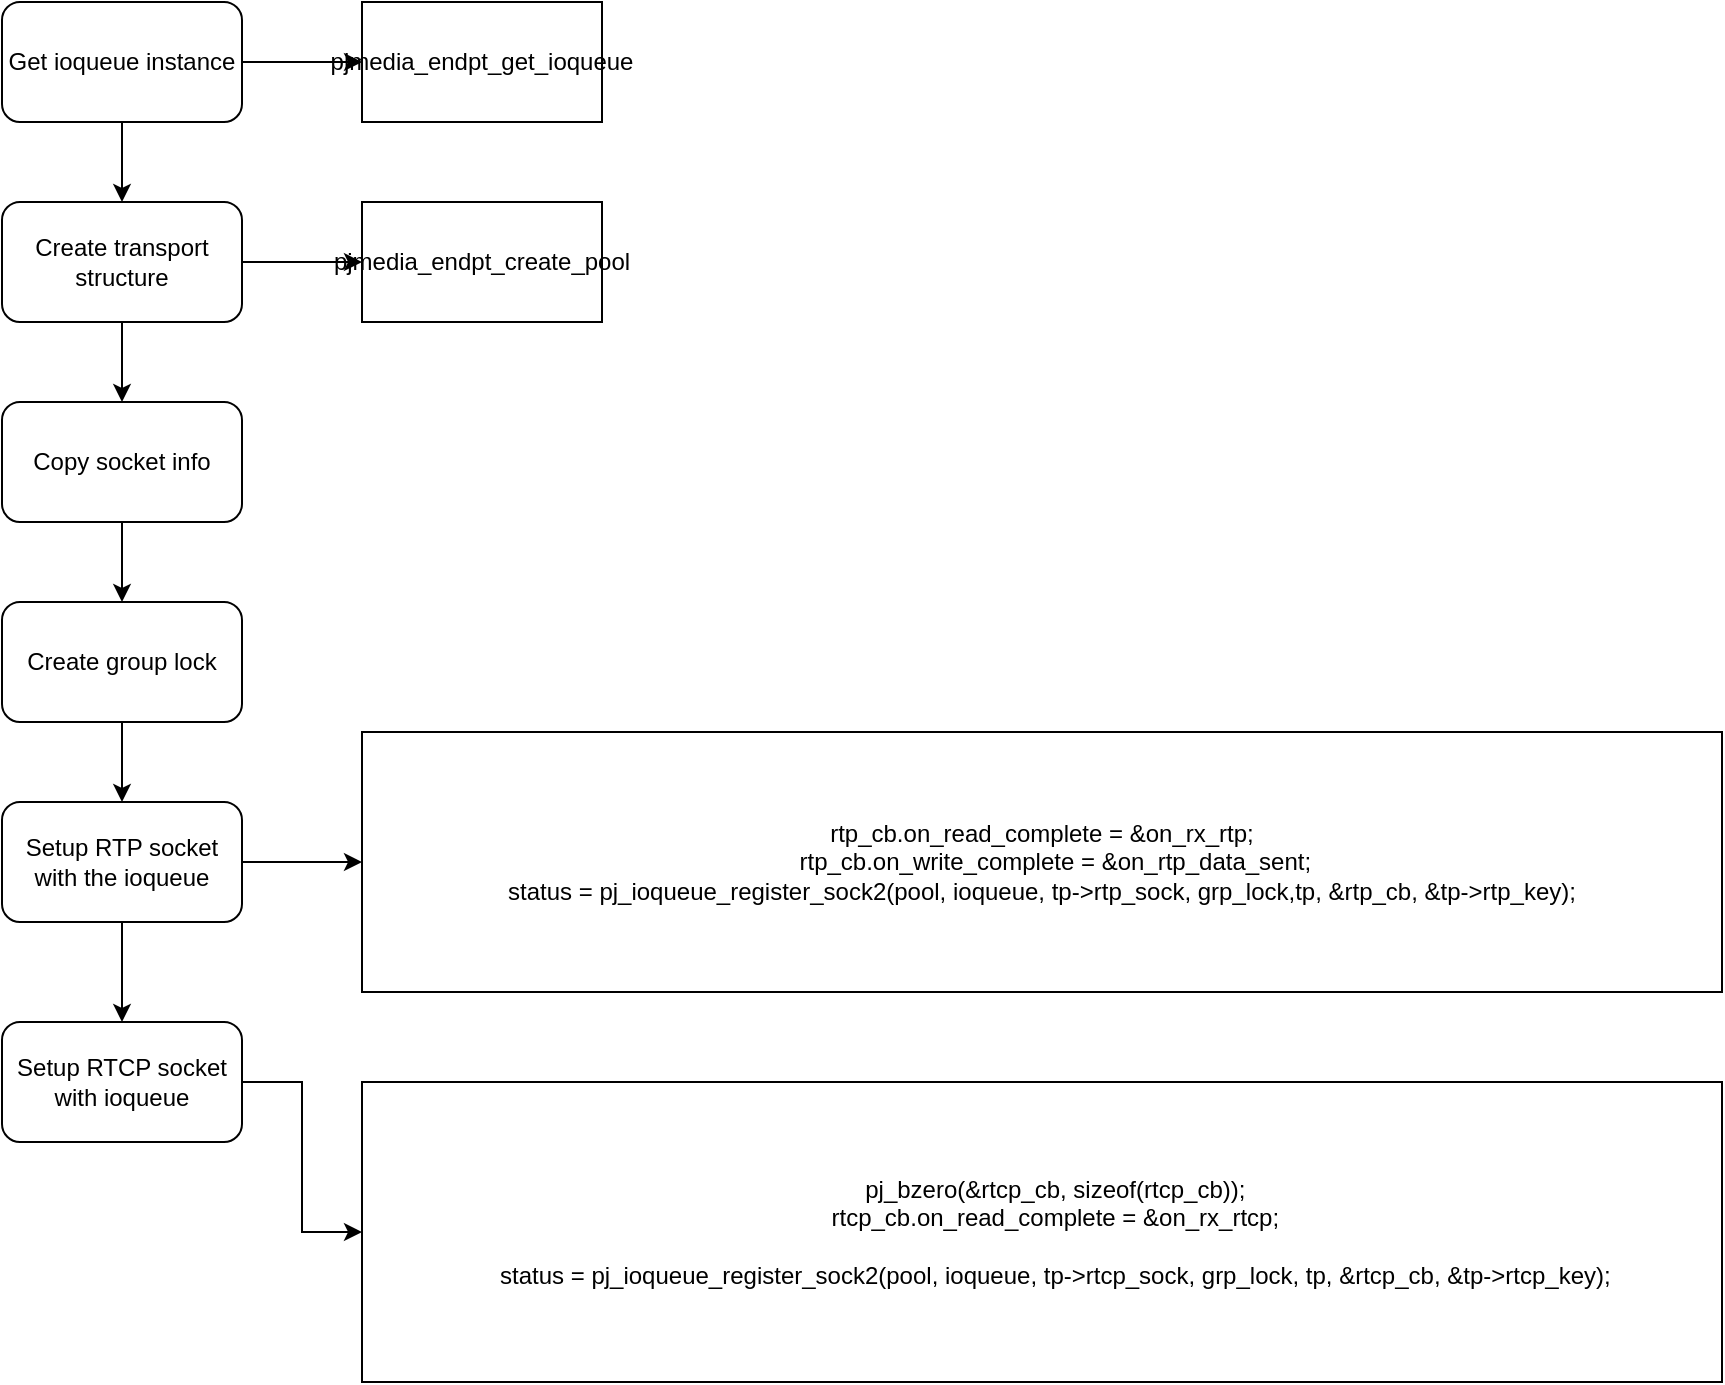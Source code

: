 <mxfile version="23.0.2" type="device">
  <diagram name="第 1 页" id="KnyaDmFDWirtH542dEpB">
    <mxGraphModel dx="1592" dy="816" grid="1" gridSize="10" guides="1" tooltips="1" connect="1" arrows="1" fold="1" page="1" pageScale="1" pageWidth="827" pageHeight="1169" math="0" shadow="0">
      <root>
        <mxCell id="0" />
        <mxCell id="1" parent="0" />
        <mxCell id="3oVqOyWAWgPTFfL3xAz7-7" value="" style="edgeStyle=orthogonalEdgeStyle;rounded=0;orthogonalLoop=1;jettySize=auto;html=1;" edge="1" parent="1" source="3oVqOyWAWgPTFfL3xAz7-2" target="3oVqOyWAWgPTFfL3xAz7-3">
          <mxGeometry relative="1" as="geometry" />
        </mxCell>
        <mxCell id="3oVqOyWAWgPTFfL3xAz7-16" value="" style="edgeStyle=orthogonalEdgeStyle;rounded=0;orthogonalLoop=1;jettySize=auto;html=1;" edge="1" parent="1" source="3oVqOyWAWgPTFfL3xAz7-2" target="3oVqOyWAWgPTFfL3xAz7-11">
          <mxGeometry relative="1" as="geometry" />
        </mxCell>
        <mxCell id="3oVqOyWAWgPTFfL3xAz7-2" value="Get ioqueue instance" style="rounded=1;whiteSpace=wrap;html=1;" vertex="1" parent="1">
          <mxGeometry x="140" y="100" width="120" height="60" as="geometry" />
        </mxCell>
        <mxCell id="3oVqOyWAWgPTFfL3xAz7-8" style="edgeStyle=orthogonalEdgeStyle;rounded=0;orthogonalLoop=1;jettySize=auto;html=1;exitX=0.5;exitY=1;exitDx=0;exitDy=0;" edge="1" parent="1" source="3oVqOyWAWgPTFfL3xAz7-3" target="3oVqOyWAWgPTFfL3xAz7-4">
          <mxGeometry relative="1" as="geometry" />
        </mxCell>
        <mxCell id="3oVqOyWAWgPTFfL3xAz7-15" value="" style="edgeStyle=orthogonalEdgeStyle;rounded=0;orthogonalLoop=1;jettySize=auto;html=1;" edge="1" parent="1" source="3oVqOyWAWgPTFfL3xAz7-3" target="3oVqOyWAWgPTFfL3xAz7-12">
          <mxGeometry relative="1" as="geometry" />
        </mxCell>
        <mxCell id="3oVqOyWAWgPTFfL3xAz7-3" value="Create transport structure" style="rounded=1;whiteSpace=wrap;html=1;" vertex="1" parent="1">
          <mxGeometry x="140" y="200" width="120" height="60" as="geometry" />
        </mxCell>
        <mxCell id="3oVqOyWAWgPTFfL3xAz7-9" style="edgeStyle=orthogonalEdgeStyle;rounded=0;orthogonalLoop=1;jettySize=auto;html=1;exitX=0.5;exitY=1;exitDx=0;exitDy=0;entryX=0.5;entryY=0;entryDx=0;entryDy=0;" edge="1" parent="1" source="3oVqOyWAWgPTFfL3xAz7-4" target="3oVqOyWAWgPTFfL3xAz7-5">
          <mxGeometry relative="1" as="geometry" />
        </mxCell>
        <mxCell id="3oVqOyWAWgPTFfL3xAz7-4" value="Copy socket info" style="rounded=1;whiteSpace=wrap;html=1;" vertex="1" parent="1">
          <mxGeometry x="140" y="300" width="120" height="60" as="geometry" />
        </mxCell>
        <mxCell id="3oVqOyWAWgPTFfL3xAz7-10" style="edgeStyle=orthogonalEdgeStyle;rounded=0;orthogonalLoop=1;jettySize=auto;html=1;exitX=0.5;exitY=1;exitDx=0;exitDy=0;" edge="1" parent="1" source="3oVqOyWAWgPTFfL3xAz7-5" target="3oVqOyWAWgPTFfL3xAz7-6">
          <mxGeometry relative="1" as="geometry" />
        </mxCell>
        <mxCell id="3oVqOyWAWgPTFfL3xAz7-5" value="Create group lock" style="rounded=1;whiteSpace=wrap;html=1;" vertex="1" parent="1">
          <mxGeometry x="140" y="400" width="120" height="60" as="geometry" />
        </mxCell>
        <mxCell id="3oVqOyWAWgPTFfL3xAz7-14" value="" style="edgeStyle=orthogonalEdgeStyle;rounded=0;orthogonalLoop=1;jettySize=auto;html=1;" edge="1" parent="1" source="3oVqOyWAWgPTFfL3xAz7-6" target="3oVqOyWAWgPTFfL3xAz7-13">
          <mxGeometry relative="1" as="geometry" />
        </mxCell>
        <mxCell id="3oVqOyWAWgPTFfL3xAz7-20" value="" style="edgeStyle=orthogonalEdgeStyle;rounded=0;orthogonalLoop=1;jettySize=auto;html=1;" edge="1" parent="1" source="3oVqOyWAWgPTFfL3xAz7-6" target="3oVqOyWAWgPTFfL3xAz7-17">
          <mxGeometry relative="1" as="geometry" />
        </mxCell>
        <mxCell id="3oVqOyWAWgPTFfL3xAz7-6" value="Setup RTP socket with the ioqueue" style="rounded=1;whiteSpace=wrap;html=1;" vertex="1" parent="1">
          <mxGeometry x="140" y="500" width="120" height="60" as="geometry" />
        </mxCell>
        <mxCell id="3oVqOyWAWgPTFfL3xAz7-11" value="pjmedia_endpt_get_ioqueue" style="rounded=0;whiteSpace=wrap;html=1;" vertex="1" parent="1">
          <mxGeometry x="320" y="100" width="120" height="60" as="geometry" />
        </mxCell>
        <mxCell id="3oVqOyWAWgPTFfL3xAz7-12" value="pjmedia_endpt_create_pool" style="rounded=0;whiteSpace=wrap;html=1;" vertex="1" parent="1">
          <mxGeometry x="320" y="200" width="120" height="60" as="geometry" />
        </mxCell>
        <mxCell id="3oVqOyWAWgPTFfL3xAz7-13" value="&lt;div&gt;rtp_cb.on_read_complete = &amp;amp;on_rx_rtp;&lt;/div&gt;&lt;div&gt;&amp;nbsp; &amp;nbsp; rtp_cb.on_write_complete = &amp;amp;on_rtp_data_sent;&lt;/div&gt;&lt;div&gt;&lt;div&gt;status = pj_ioqueue_register_sock2(pool, ioqueue, tp-&amp;gt;rtp_sock, grp_lock,&lt;span style=&quot;background-color: initial;&quot;&gt;tp, &amp;amp;rtp_cb, &amp;amp;tp-&amp;gt;rtp_key);&lt;/span&gt;&lt;/div&gt;&lt;/div&gt;" style="rounded=0;whiteSpace=wrap;html=1;" vertex="1" parent="1">
          <mxGeometry x="320" y="465" width="680" height="130" as="geometry" />
        </mxCell>
        <mxCell id="3oVqOyWAWgPTFfL3xAz7-17" value="Setup RTCP socket with ioqueue" style="rounded=1;whiteSpace=wrap;html=1;" vertex="1" parent="1">
          <mxGeometry x="140" y="610" width="120" height="60" as="geometry" />
        </mxCell>
        <mxCell id="3oVqOyWAWgPTFfL3xAz7-18" value="&lt;div&gt;&amp;nbsp; &amp;nbsp; pj_bzero(&amp;amp;rtcp_cb, sizeof(rtcp_cb));&lt;/div&gt;&lt;div&gt;&amp;nbsp; &amp;nbsp; rtcp_cb.on_read_complete = &amp;amp;on_rx_rtcp;&lt;/div&gt;&lt;div&gt;&lt;br&gt;&lt;/div&gt;&lt;div&gt;&amp;nbsp; &amp;nbsp; status = pj_ioqueue_register_sock2(pool, ioqueue, tp-&amp;gt;rtcp_sock, grp_lock,&amp;nbsp;&lt;span style=&quot;background-color: initial;&quot;&gt;tp, &amp;amp;rtcp_cb, &amp;amp;tp-&amp;gt;rtcp_key);&lt;/span&gt;&lt;/div&gt;" style="rounded=0;whiteSpace=wrap;html=1;" vertex="1" parent="1">
          <mxGeometry x="320" y="640" width="680" height="150" as="geometry" />
        </mxCell>
        <mxCell id="3oVqOyWAWgPTFfL3xAz7-19" style="edgeStyle=orthogonalEdgeStyle;rounded=0;orthogonalLoop=1;jettySize=auto;html=1;exitX=1;exitY=0.5;exitDx=0;exitDy=0;entryX=0;entryY=0.5;entryDx=0;entryDy=0;" edge="1" parent="1" source="3oVqOyWAWgPTFfL3xAz7-17" target="3oVqOyWAWgPTFfL3xAz7-18">
          <mxGeometry relative="1" as="geometry" />
        </mxCell>
      </root>
    </mxGraphModel>
  </diagram>
</mxfile>
